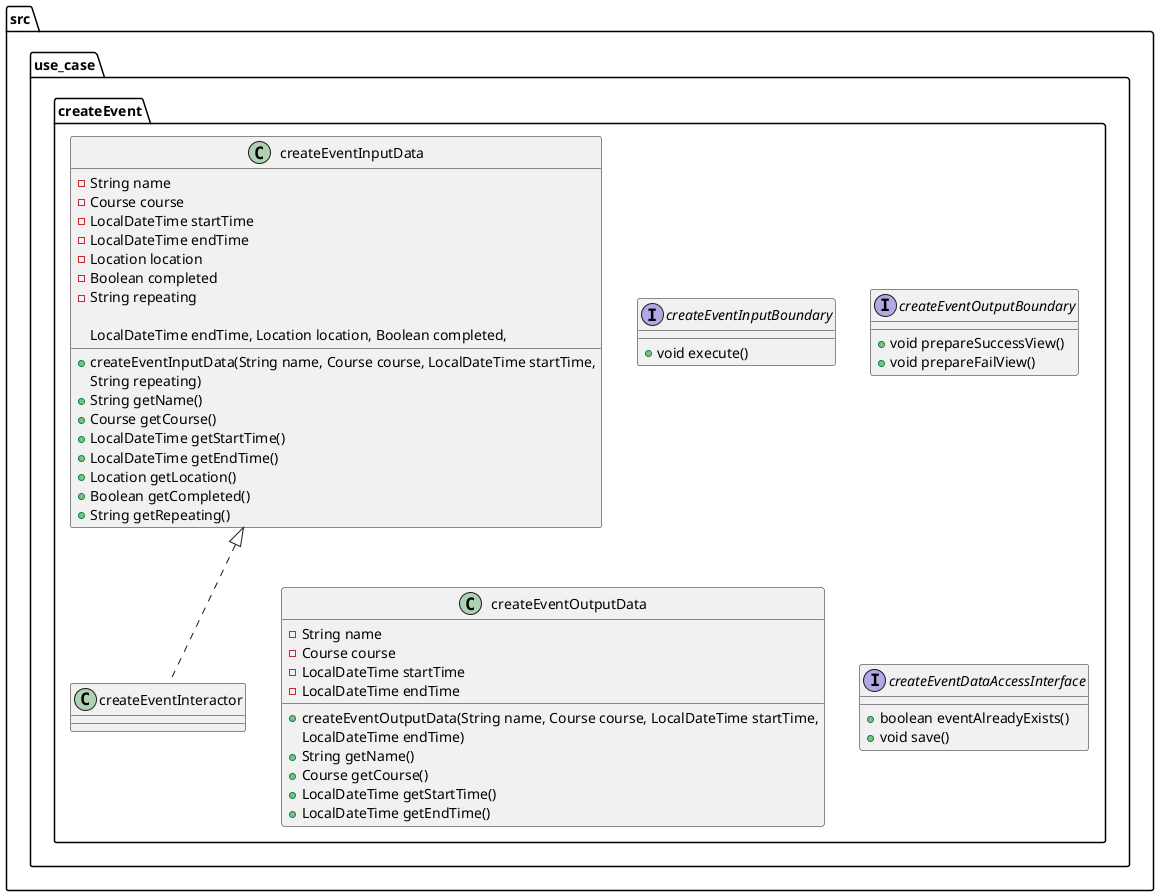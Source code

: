 @startuml

folder src{
    folder use_case{
        folder createEvent{
            interface createEventInputBoundary{
                +void execute()
            }
            class createEventInputData{
                - String name
                - Course course
                - LocalDateTime startTime
                - LocalDateTime endTime
                - Location location
                - Boolean completed
                - String repeating

                + createEventInputData(String name, Course course, LocalDateTime startTime,
                                        LocalDateTime endTime, Location location, Boolean completed,
                                        String repeating)
                + String getName()
                + Course getCourse()
                + LocalDateTime getStartTime()
                + LocalDateTime getEndTime()
                + Location getLocation()
                + Boolean getCompleted()
                + String getRepeating()
            }
            class createEventInteractor implements createEventInputData{

            }
            interface createEventOutputBoundary{
                + void prepareSuccessView()
                + void prepareFailView() /' In case an event already exists, notify the user '/
            }
            class createEventOutputData{
                - String name
                - Course course
                - LocalDateTime startTime
                - LocalDateTime endTime

                + createEventOutputData(String name, Course course, LocalDateTime startTime,
                                        LocalDateTime endTime)
                + String getName()
                + Course getCourse()
                + LocalDateTime getStartTime()
                + LocalDateTime getEndTime()
            }
            interface createEventDataAccessInterface{
                + boolean eventAlreadyExists() /' Check if the event already exists '/
                + void save() /' Save an event to the calendar '/
            }
        }
    }
}
@enduml